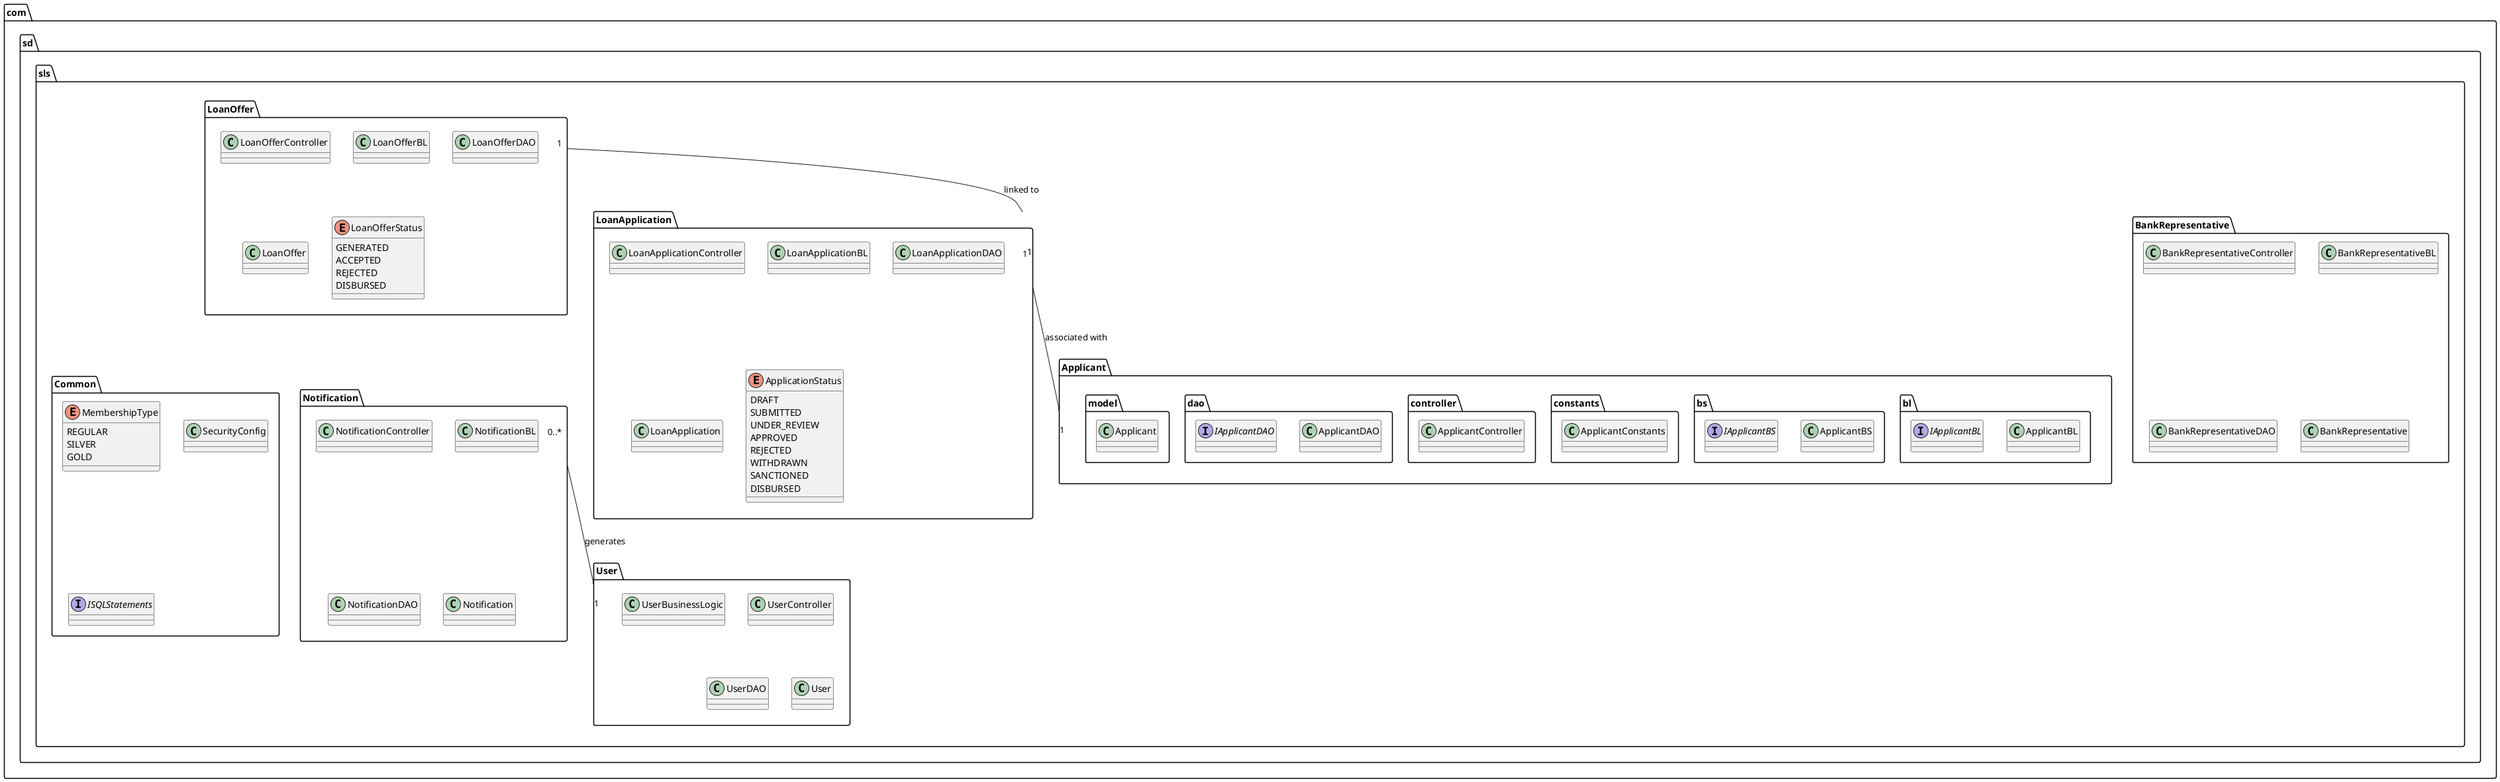 @startuml
allowmixing
top to bottom direction

package "com.sd.sls" {
    package "Applicant" {
        package "bl" {
            allowmixing
            class ApplicantBL
            interface IApplicantBL
        }
        package "bs" {
            allowmixing
            class ApplicantBS
            interface IApplicantBS
        }
        package "constants" {
            class ApplicantConstants
        }
        package "controller" {
            class ApplicantController
        }
        package "dao" {
            allowmixing
            class ApplicantDAO
            interface IApplicantDAO
        }
        package "model" {
            class Applicant
        }
    }

    package "BankRepresentative" {
        class BankRepresentativeController
        class BankRepresentativeBL
        class BankRepresentativeDAO
        class BankRepresentative
    }

    package "LoanApplication" {
        class LoanApplicationController
        class LoanApplicationBL
        class LoanApplicationDAO
        class LoanApplication

        enum ApplicationStatus {
            DRAFT
            SUBMITTED
            UNDER_REVIEW
            APPROVED
            REJECTED
            WITHDRAWN
            SANCTIONED
            DISBURSED
        }
    }

    package "LoanOffer" {
        class LoanOfferController
        class LoanOfferBL
        class LoanOfferDAO
        class LoanOffer

        enum LoanOfferStatus {
            GENERATED
            ACCEPTED
            REJECTED
            DISBURSED
        }
    }

    package "User" {
        class UserController
        class UserBusinessLogic
        class UserDAO
        class User
    }

    package "Notification" {
        class NotificationController
        class NotificationBL
        class NotificationDAO
        class Notification
    }

    package "Common" {
        enum MembershipType {
            REGULAR
            SILVER
            GOLD
        }

        class SecurityConfig
        interface ISQLStatements
    }

    ' Optional: Add some relationships to show interactions
    LoanApplication "1" -- "1" Applicant : associated with
    LoanOffer "1" -- "1" LoanApplication : linked to
    Notification "0..*" -- "1" User : generates
}
@enduml